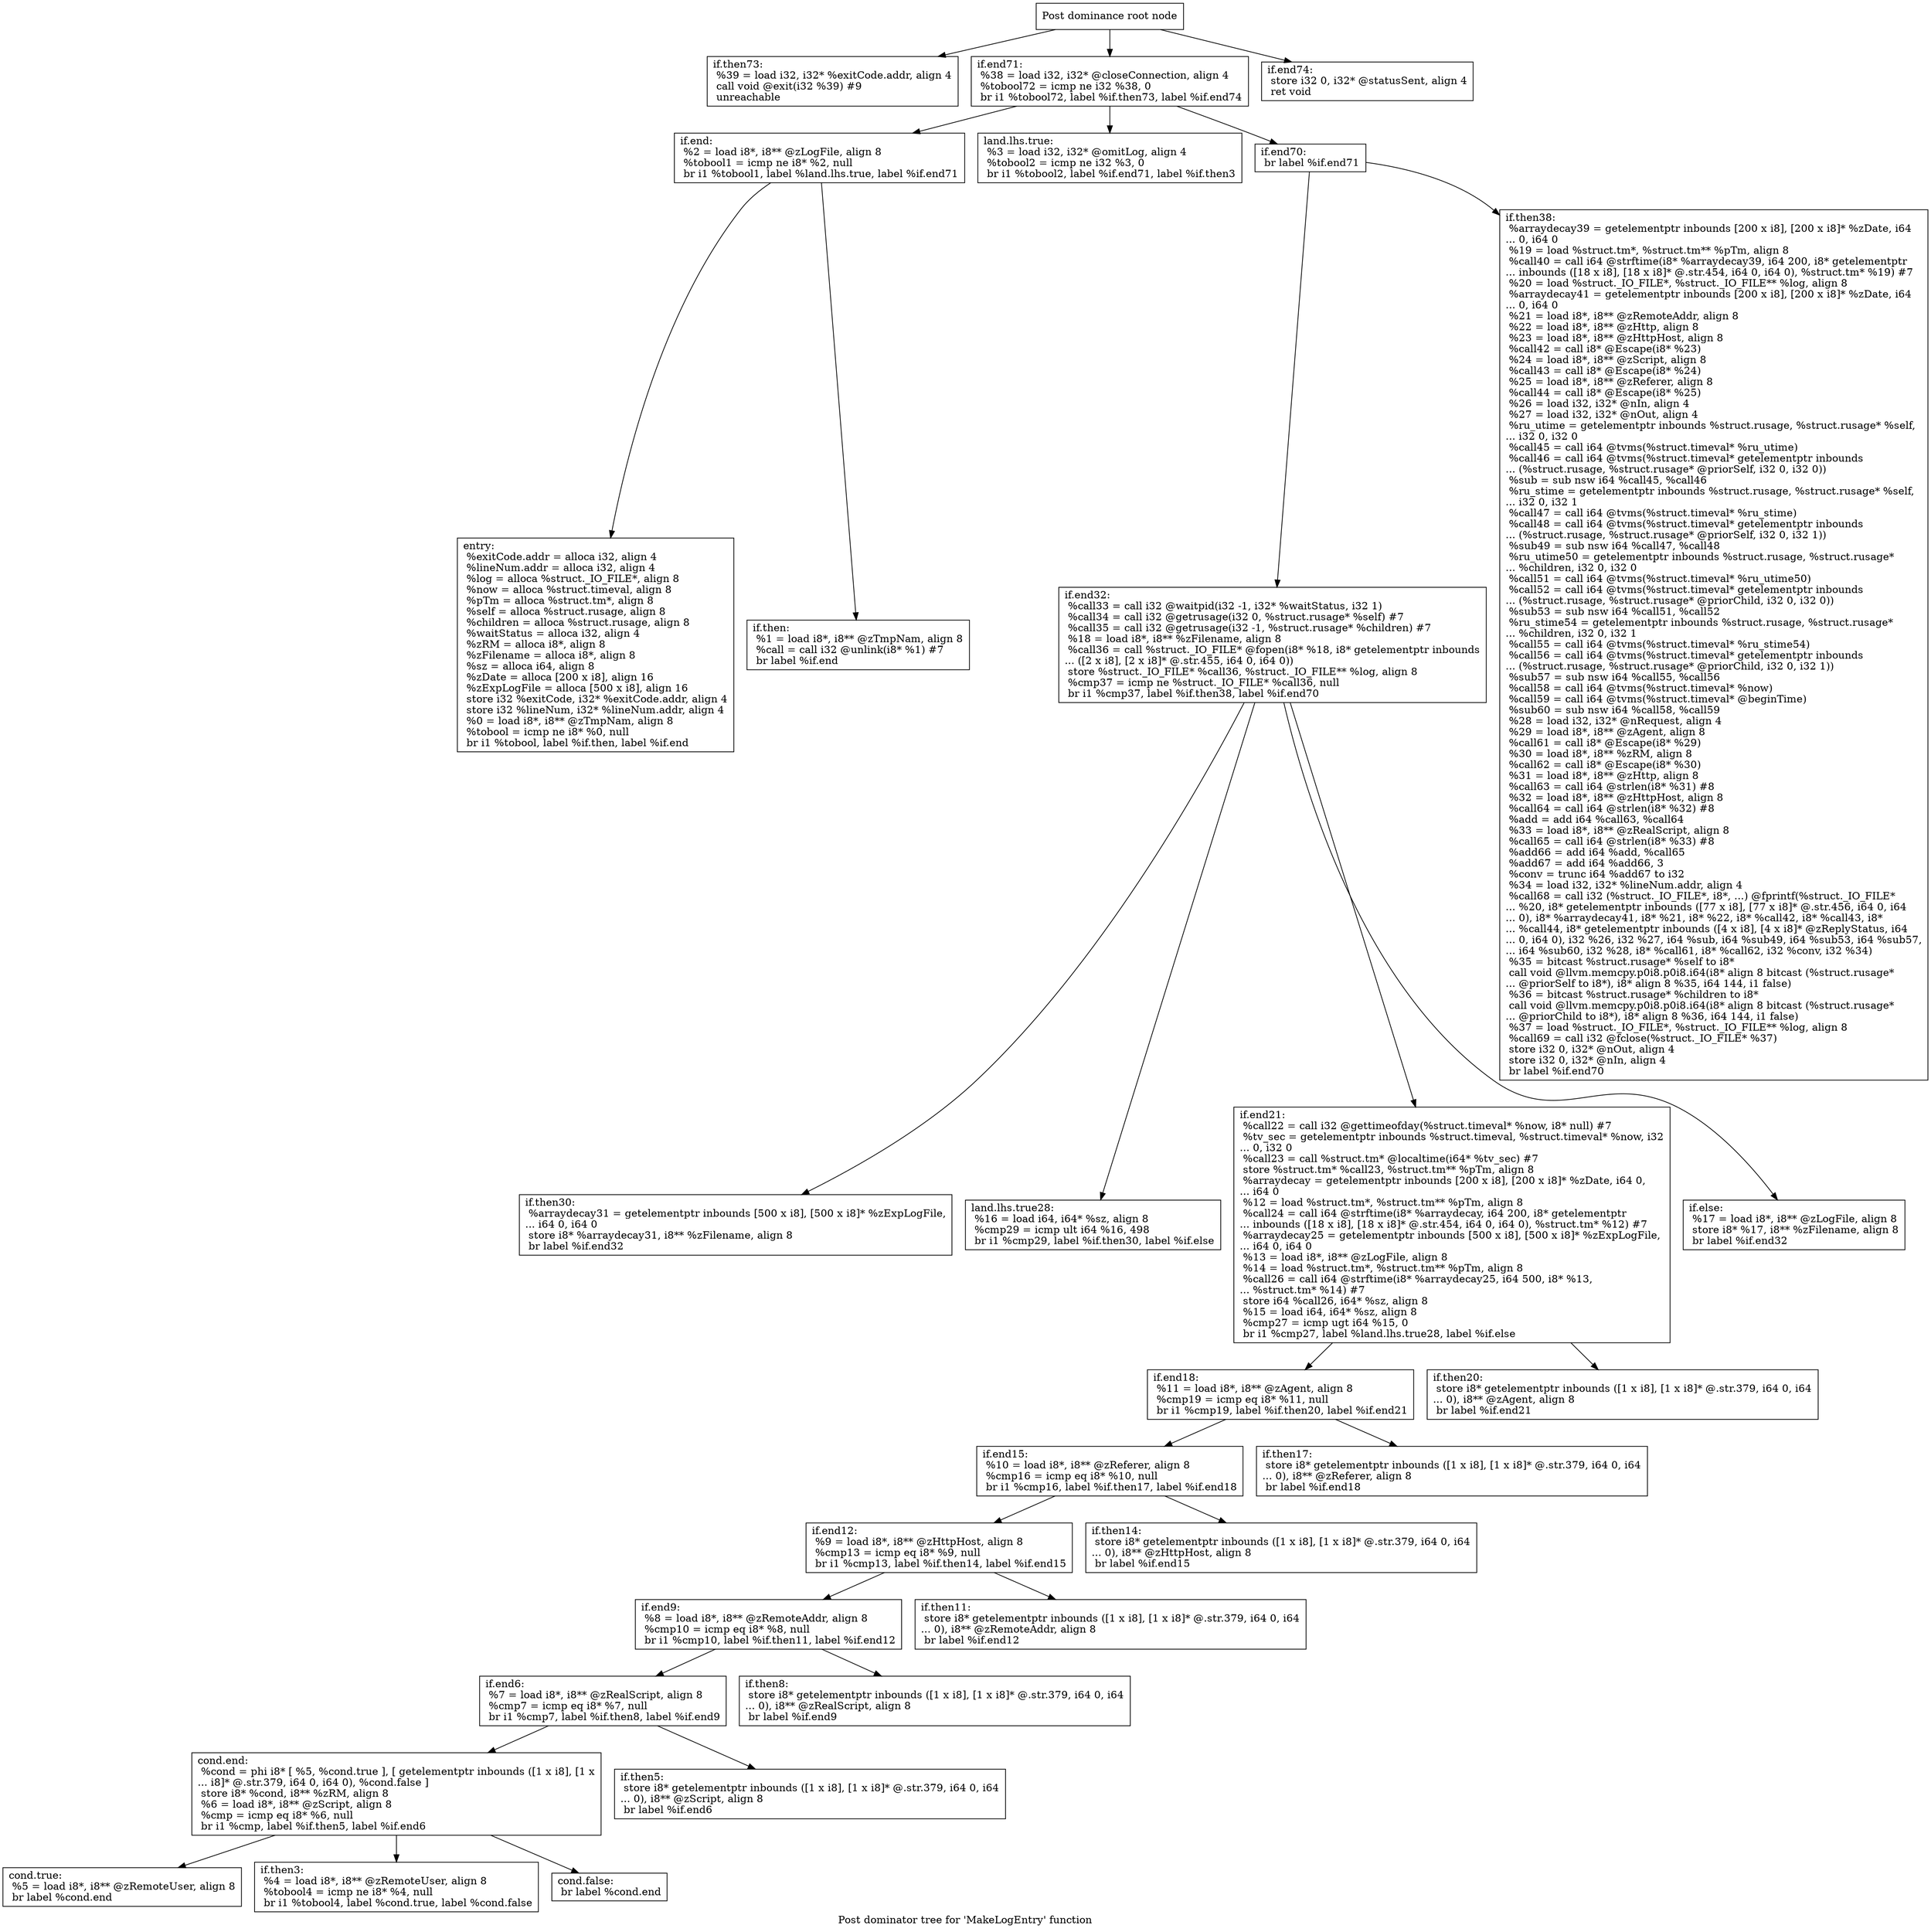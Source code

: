 digraph "Post dominator tree for 'MakeLogEntry' function" {
	label="Post dominator tree for 'MakeLogEntry' function";

	Node0x2267ea0 [shape=record,label="{Post dominance root node}"];
	Node0x2267ea0 -> Node0x22b1a00;
	Node0x2267ea0 -> Node0x22c1c50;
	Node0x2267ea0 -> Node0x23115d0;
	Node0x22b1a00 [shape=record,label="{if.then73:                                        \l  %39 = load i32, i32* %exitCode.addr, align 4\l  call void @exit(i32 %39) #9\l  unreachable\l}"];
	Node0x22c1c50 [shape=record,label="{if.end71:                                         \l  %38 = load i32, i32* @closeConnection, align 4\l  %tobool72 = icmp ne i32 %38, 0\l  br i1 %tobool72, label %if.then73, label %if.end74\l}"];
	Node0x22c1c50 -> Node0x22f9940;
	Node0x22c1c50 -> Node0x2308500;
	Node0x22c1c50 -> Node0x22906e0;
	Node0x22f9940 [shape=record,label="{if.end:                                           \l  %2 = load i8*, i8** @zLogFile, align 8\l  %tobool1 = icmp ne i8* %2, null\l  br i1 %tobool1, label %land.lhs.true, label %if.end71\l}"];
	Node0x22f9940 -> Node0x22cbc20;
	Node0x22f9940 -> Node0x2319a70;
	Node0x22cbc20 [shape=record,label="{entry:\l  %exitCode.addr = alloca i32, align 4\l  %lineNum.addr = alloca i32, align 4\l  %log = alloca %struct._IO_FILE*, align 8\l  %now = alloca %struct.timeval, align 8\l  %pTm = alloca %struct.tm*, align 8\l  %self = alloca %struct.rusage, align 8\l  %children = alloca %struct.rusage, align 8\l  %waitStatus = alloca i32, align 4\l  %zRM = alloca i8*, align 8\l  %zFilename = alloca i8*, align 8\l  %sz = alloca i64, align 8\l  %zDate = alloca [200 x i8], align 16\l  %zExpLogFile = alloca [500 x i8], align 16\l  store i32 %exitCode, i32* %exitCode.addr, align 4\l  store i32 %lineNum, i32* %lineNum.addr, align 4\l  %0 = load i8*, i8** @zTmpNam, align 8\l  %tobool = icmp ne i8* %0, null\l  br i1 %tobool, label %if.then, label %if.end\l}"];
	Node0x2319a70 [shape=record,label="{if.then:                                          \l  %1 = load i8*, i8** @zTmpNam, align 8\l  %call = call i32 @unlink(i8* %1) #7\l  br label %if.end\l}"];
	Node0x2308500 [shape=record,label="{land.lhs.true:                                    \l  %3 = load i32, i32* @omitLog, align 4\l  %tobool2 = icmp ne i32 %3, 0\l  br i1 %tobool2, label %if.end71, label %if.then3\l}"];
	Node0x22906e0 [shape=record,label="{if.end70:                                         \l  br label %if.end71\l}"];
	Node0x22906e0 -> Node0x2275ab0;
	Node0x22906e0 -> Node0x22f8fa0;
	Node0x2275ab0 [shape=record,label="{if.end32:                                         \l  %call33 = call i32 @waitpid(i32 -1, i32* %waitStatus, i32 1)\l  %call34 = call i32 @getrusage(i32 0, %struct.rusage* %self) #7\l  %call35 = call i32 @getrusage(i32 -1, %struct.rusage* %children) #7\l  %18 = load i8*, i8** %zFilename, align 8\l  %call36 = call %struct._IO_FILE* @fopen(i8* %18, i8* getelementptr inbounds\l... ([2 x i8], [2 x i8]* @.str.455, i64 0, i64 0))\l  store %struct._IO_FILE* %call36, %struct._IO_FILE** %log, align 8\l  %cmp37 = icmp ne %struct._IO_FILE* %call36, null\l  br i1 %cmp37, label %if.then38, label %if.end70\l}"];
	Node0x2275ab0 -> Node0x22635b0;
	Node0x2275ab0 -> Node0x225ccf0;
	Node0x2275ab0 -> Node0x22d9830;
	Node0x2275ab0 -> Node0x2238430;
	Node0x22635b0 [shape=record,label="{if.then30:                                        \l  %arraydecay31 = getelementptr inbounds [500 x i8], [500 x i8]* %zExpLogFile,\l... i64 0, i64 0\l  store i8* %arraydecay31, i8** %zFilename, align 8\l  br label %if.end32\l}"];
	Node0x225ccf0 [shape=record,label="{land.lhs.true28:                                  \l  %16 = load i64, i64* %sz, align 8\l  %cmp29 = icmp ult i64 %16, 498\l  br i1 %cmp29, label %if.then30, label %if.else\l}"];
	Node0x22d9830 [shape=record,label="{if.end21:                                         \l  %call22 = call i32 @gettimeofday(%struct.timeval* %now, i8* null) #7\l  %tv_sec = getelementptr inbounds %struct.timeval, %struct.timeval* %now, i32\l... 0, i32 0\l  %call23 = call %struct.tm* @localtime(i64* %tv_sec) #7\l  store %struct.tm* %call23, %struct.tm** %pTm, align 8\l  %arraydecay = getelementptr inbounds [200 x i8], [200 x i8]* %zDate, i64 0,\l... i64 0\l  %12 = load %struct.tm*, %struct.tm** %pTm, align 8\l  %call24 = call i64 @strftime(i8* %arraydecay, i64 200, i8* getelementptr\l... inbounds ([18 x i8], [18 x i8]* @.str.454, i64 0, i64 0), %struct.tm* %12) #7\l  %arraydecay25 = getelementptr inbounds [500 x i8], [500 x i8]* %zExpLogFile,\l... i64 0, i64 0\l  %13 = load i8*, i8** @zLogFile, align 8\l  %14 = load %struct.tm*, %struct.tm** %pTm, align 8\l  %call26 = call i64 @strftime(i8* %arraydecay25, i64 500, i8* %13,\l... %struct.tm* %14) #7\l  store i64 %call26, i64* %sz, align 8\l  %15 = load i64, i64* %sz, align 8\l  %cmp27 = icmp ugt i64 %15, 0\l  br i1 %cmp27, label %land.lhs.true28, label %if.else\l}"];
	Node0x22d9830 -> Node0x22dec00;
	Node0x22d9830 -> Node0x22dfb10;
	Node0x22dec00 [shape=record,label="{if.end18:                                         \l  %11 = load i8*, i8** @zAgent, align 8\l  %cmp19 = icmp eq i8* %11, null\l  br i1 %cmp19, label %if.then20, label %if.end21\l}"];
	Node0x22dec00 -> Node0x2310250;
	Node0x22dec00 -> Node0x231ecf0;
	Node0x2310250 [shape=record,label="{if.end15:                                         \l  %10 = load i8*, i8** @zReferer, align 8\l  %cmp16 = icmp eq i8* %10, null\l  br i1 %cmp16, label %if.then17, label %if.end18\l}"];
	Node0x2310250 -> Node0x22fbef0;
	Node0x2310250 -> Node0x22f3a00;
	Node0x22fbef0 [shape=record,label="{if.end12:                                         \l  %9 = load i8*, i8** @zHttpHost, align 8\l  %cmp13 = icmp eq i8* %9, null\l  br i1 %cmp13, label %if.then14, label %if.end15\l}"];
	Node0x22fbef0 -> Node0x2290a20;
	Node0x22fbef0 -> Node0x2302bc0;
	Node0x2290a20 [shape=record,label="{if.end9:                                          \l  %8 = load i8*, i8** @zRemoteAddr, align 8\l  %cmp10 = icmp eq i8* %8, null\l  br i1 %cmp10, label %if.then11, label %if.end12\l}"];
	Node0x2290a20 -> Node0x22bd4e0;
	Node0x2290a20 -> Node0x22e7c20;
	Node0x22bd4e0 [shape=record,label="{if.end6:                                          \l  %7 = load i8*, i8** @zRealScript, align 8\l  %cmp7 = icmp eq i8* %7, null\l  br i1 %cmp7, label %if.then8, label %if.end9\l}"];
	Node0x22bd4e0 -> Node0x22d83f0;
	Node0x22bd4e0 -> Node0x22ca460;
	Node0x22d83f0 [shape=record,label="{cond.end:                                         \l  %cond = phi i8* [ %5, %cond.true ], [ getelementptr inbounds ([1 x i8], [1 x\l... i8]* @.str.379, i64 0, i64 0), %cond.false ]\l  store i8* %cond, i8** %zRM, align 8\l  %6 = load i8*, i8** @zScript, align 8\l  %cmp = icmp eq i8* %6, null\l  br i1 %cmp, label %if.then5, label %if.end6\l}"];
	Node0x22d83f0 -> Node0x22565a0;
	Node0x22d83f0 -> Node0x22e27e0;
	Node0x22d83f0 -> Node0x22b4ab0;
	Node0x22565a0 [shape=record,label="{cond.true:                                        \l  %5 = load i8*, i8** @zRemoteUser, align 8\l  br label %cond.end\l}"];
	Node0x22e27e0 [shape=record,label="{if.then3:                                         \l  %4 = load i8*, i8** @zRemoteUser, align 8\l  %tobool4 = icmp ne i8* %4, null\l  br i1 %tobool4, label %cond.true, label %cond.false\l}"];
	Node0x22b4ab0 [shape=record,label="{cond.false:                                       \l  br label %cond.end\l}"];
	Node0x22ca460 [shape=record,label="{if.then5:                                         \l  store i8* getelementptr inbounds ([1 x i8], [1 x i8]* @.str.379, i64 0, i64\l... 0), i8** @zScript, align 8\l  br label %if.end6\l}"];
	Node0x22e7c20 [shape=record,label="{if.then8:                                         \l  store i8* getelementptr inbounds ([1 x i8], [1 x i8]* @.str.379, i64 0, i64\l... 0), i8** @zRealScript, align 8\l  br label %if.end9\l}"];
	Node0x2302bc0 [shape=record,label="{if.then11:                                        \l  store i8* getelementptr inbounds ([1 x i8], [1 x i8]* @.str.379, i64 0, i64\l... 0), i8** @zRemoteAddr, align 8\l  br label %if.end12\l}"];
	Node0x22f3a00 [shape=record,label="{if.then14:                                        \l  store i8* getelementptr inbounds ([1 x i8], [1 x i8]* @.str.379, i64 0, i64\l... 0), i8** @zHttpHost, align 8\l  br label %if.end15\l}"];
	Node0x231ecf0 [shape=record,label="{if.then17:                                        \l  store i8* getelementptr inbounds ([1 x i8], [1 x i8]* @.str.379, i64 0, i64\l... 0), i8** @zReferer, align 8\l  br label %if.end18\l}"];
	Node0x22dfb10 [shape=record,label="{if.then20:                                        \l  store i8* getelementptr inbounds ([1 x i8], [1 x i8]* @.str.379, i64 0, i64\l... 0), i8** @zAgent, align 8\l  br label %if.end21\l}"];
	Node0x2238430 [shape=record,label="{if.else:                                          \l  %17 = load i8*, i8** @zLogFile, align 8\l  store i8* %17, i8** %zFilename, align 8\l  br label %if.end32\l}"];
	Node0x22f8fa0 [shape=record,label="{if.then38:                                        \l  %arraydecay39 = getelementptr inbounds [200 x i8], [200 x i8]* %zDate, i64\l... 0, i64 0\l  %19 = load %struct.tm*, %struct.tm** %pTm, align 8\l  %call40 = call i64 @strftime(i8* %arraydecay39, i64 200, i8* getelementptr\l... inbounds ([18 x i8], [18 x i8]* @.str.454, i64 0, i64 0), %struct.tm* %19) #7\l  %20 = load %struct._IO_FILE*, %struct._IO_FILE** %log, align 8\l  %arraydecay41 = getelementptr inbounds [200 x i8], [200 x i8]* %zDate, i64\l... 0, i64 0\l  %21 = load i8*, i8** @zRemoteAddr, align 8\l  %22 = load i8*, i8** @zHttp, align 8\l  %23 = load i8*, i8** @zHttpHost, align 8\l  %call42 = call i8* @Escape(i8* %23)\l  %24 = load i8*, i8** @zScript, align 8\l  %call43 = call i8* @Escape(i8* %24)\l  %25 = load i8*, i8** @zReferer, align 8\l  %call44 = call i8* @Escape(i8* %25)\l  %26 = load i32, i32* @nIn, align 4\l  %27 = load i32, i32* @nOut, align 4\l  %ru_utime = getelementptr inbounds %struct.rusage, %struct.rusage* %self,\l... i32 0, i32 0\l  %call45 = call i64 @tvms(%struct.timeval* %ru_utime)\l  %call46 = call i64 @tvms(%struct.timeval* getelementptr inbounds\l... (%struct.rusage, %struct.rusage* @priorSelf, i32 0, i32 0))\l  %sub = sub nsw i64 %call45, %call46\l  %ru_stime = getelementptr inbounds %struct.rusage, %struct.rusage* %self,\l... i32 0, i32 1\l  %call47 = call i64 @tvms(%struct.timeval* %ru_stime)\l  %call48 = call i64 @tvms(%struct.timeval* getelementptr inbounds\l... (%struct.rusage, %struct.rusage* @priorSelf, i32 0, i32 1))\l  %sub49 = sub nsw i64 %call47, %call48\l  %ru_utime50 = getelementptr inbounds %struct.rusage, %struct.rusage*\l... %children, i32 0, i32 0\l  %call51 = call i64 @tvms(%struct.timeval* %ru_utime50)\l  %call52 = call i64 @tvms(%struct.timeval* getelementptr inbounds\l... (%struct.rusage, %struct.rusage* @priorChild, i32 0, i32 0))\l  %sub53 = sub nsw i64 %call51, %call52\l  %ru_stime54 = getelementptr inbounds %struct.rusage, %struct.rusage*\l... %children, i32 0, i32 1\l  %call55 = call i64 @tvms(%struct.timeval* %ru_stime54)\l  %call56 = call i64 @tvms(%struct.timeval* getelementptr inbounds\l... (%struct.rusage, %struct.rusage* @priorChild, i32 0, i32 1))\l  %sub57 = sub nsw i64 %call55, %call56\l  %call58 = call i64 @tvms(%struct.timeval* %now)\l  %call59 = call i64 @tvms(%struct.timeval* @beginTime)\l  %sub60 = sub nsw i64 %call58, %call59\l  %28 = load i32, i32* @nRequest, align 4\l  %29 = load i8*, i8** @zAgent, align 8\l  %call61 = call i8* @Escape(i8* %29)\l  %30 = load i8*, i8** %zRM, align 8\l  %call62 = call i8* @Escape(i8* %30)\l  %31 = load i8*, i8** @zHttp, align 8\l  %call63 = call i64 @strlen(i8* %31) #8\l  %32 = load i8*, i8** @zHttpHost, align 8\l  %call64 = call i64 @strlen(i8* %32) #8\l  %add = add i64 %call63, %call64\l  %33 = load i8*, i8** @zRealScript, align 8\l  %call65 = call i64 @strlen(i8* %33) #8\l  %add66 = add i64 %add, %call65\l  %add67 = add i64 %add66, 3\l  %conv = trunc i64 %add67 to i32\l  %34 = load i32, i32* %lineNum.addr, align 4\l  %call68 = call i32 (%struct._IO_FILE*, i8*, ...) @fprintf(%struct._IO_FILE*\l... %20, i8* getelementptr inbounds ([77 x i8], [77 x i8]* @.str.456, i64 0, i64\l... 0), i8* %arraydecay41, i8* %21, i8* %22, i8* %call42, i8* %call43, i8*\l... %call44, i8* getelementptr inbounds ([4 x i8], [4 x i8]* @zReplyStatus, i64\l... 0, i64 0), i32 %26, i32 %27, i64 %sub, i64 %sub49, i64 %sub53, i64 %sub57,\l... i64 %sub60, i32 %28, i8* %call61, i8* %call62, i32 %conv, i32 %34)\l  %35 = bitcast %struct.rusage* %self to i8*\l  call void @llvm.memcpy.p0i8.p0i8.i64(i8* align 8 bitcast (%struct.rusage*\l... @priorSelf to i8*), i8* align 8 %35, i64 144, i1 false)\l  %36 = bitcast %struct.rusage* %children to i8*\l  call void @llvm.memcpy.p0i8.p0i8.i64(i8* align 8 bitcast (%struct.rusage*\l... @priorChild to i8*), i8* align 8 %36, i64 144, i1 false)\l  %37 = load %struct._IO_FILE*, %struct._IO_FILE** %log, align 8\l  %call69 = call i32 @fclose(%struct._IO_FILE* %37)\l  store i32 0, i32* @nOut, align 4\l  store i32 0, i32* @nIn, align 4\l  br label %if.end70\l}"];
	Node0x23115d0 [shape=record,label="{if.end74:                                         \l  store i32 0, i32* @statusSent, align 4\l  ret void\l}"];
}
